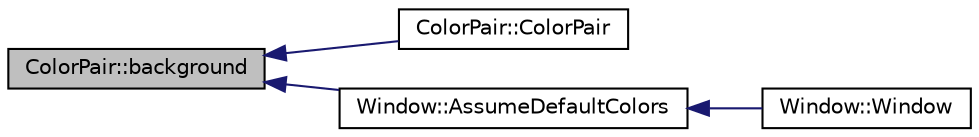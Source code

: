 digraph "ColorPair::background"
{
  edge [fontname="Helvetica",fontsize="10",labelfontname="Helvetica",labelfontsize="10"];
  node [fontname="Helvetica",fontsize="10",shape=record];
  rankdir="LR";
  Node1 [label="ColorPair::background",height=0.2,width=0.4,color="black", fillcolor="grey75", style="filled", fontcolor="black"];
  Node1 -> Node2 [dir="back",color="midnightblue",fontsize="10",style="solid",fontname="Helvetica"];
  Node2 [label="ColorPair::ColorPair",height=0.2,width=0.4,color="black", fillcolor="white", style="filled",URL="$class_color_pair.html#a7df2f6130db43995c6be152393ab5154",tooltip="Konstruktor klasy ColorPair. "];
  Node1 -> Node3 [dir="back",color="midnightblue",fontsize="10",style="solid",fontname="Helvetica"];
  Node3 [label="Window::AssumeDefaultColors",height=0.2,width=0.4,color="black", fillcolor="white", style="filled",URL="$class_window.html#a7b1725e57ac5d7b5a90661fa0bad373e",tooltip="Ustawiany jest domyslny kolor tla i tekstu w konsoli. "];
  Node3 -> Node4 [dir="back",color="midnightblue",fontsize="10",style="solid",fontname="Helvetica"];
  Node4 [label="Window::Window",height=0.2,width=0.4,color="black", fillcolor="white", style="filled",URL="$class_window.html#aec537c1c6aa1855eb41444fc67b6b362",tooltip="Konstruktor klasy Window. "];
}
